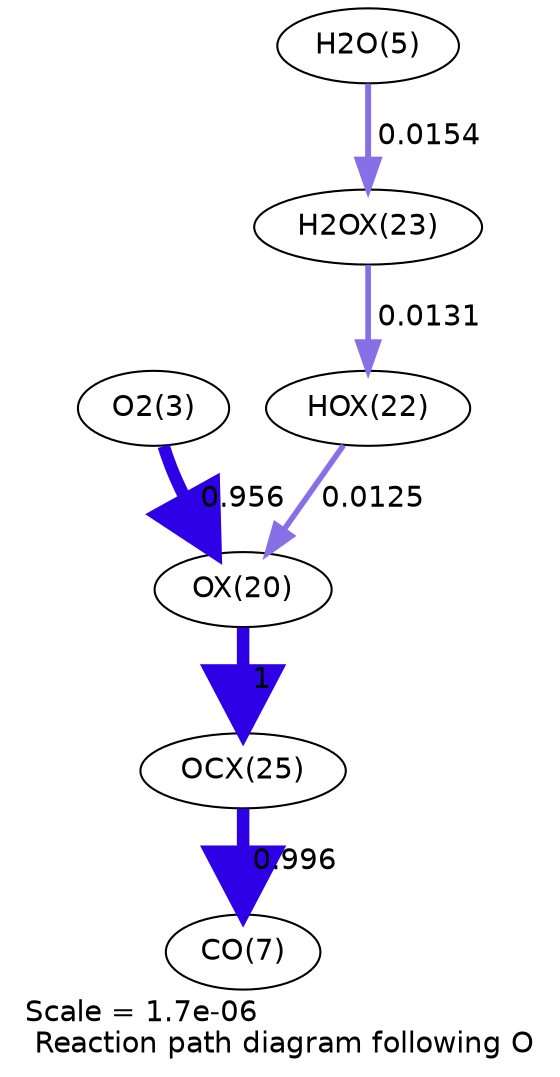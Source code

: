 digraph reaction_paths {
center=1;
s5 -> s25[fontname="Helvetica", penwidth=5.97, arrowsize=2.98, color="0.7, 1.46, 0.9"
, label=" 0.956"];
s27 -> s25[fontname="Helvetica", penwidth=2.69, arrowsize=1.35, color="0.7, 0.513, 0.9"
, label=" 0.0125"];
s25 -> s30[fontname="Helvetica", penwidth=6, arrowsize=3, color="0.7, 1.5, 0.9"
, label=" 1"];
s28 -> s27[fontname="Helvetica", penwidth=2.73, arrowsize=1.36, color="0.7, 0.513, 0.9"
, label=" 0.0131"];
s7 -> s28[fontname="Helvetica", penwidth=2.85, arrowsize=1.42, color="0.7, 0.515, 0.9"
, label=" 0.0154"];
s30 -> s9[fontname="Helvetica", penwidth=6, arrowsize=3, color="0.7, 1.5, 0.9"
, label=" 0.996"];
s5 [ fontname="Helvetica", label="O2(3)"];
s7 [ fontname="Helvetica", label="H2O(5)"];
s9 [ fontname="Helvetica", label="CO(7)"];
s25 [ fontname="Helvetica", label="OX(20)"];
s27 [ fontname="Helvetica", label="HOX(22)"];
s28 [ fontname="Helvetica", label="H2OX(23)"];
s30 [ fontname="Helvetica", label="OCX(25)"];
 label = "Scale = 1.7e-06\l Reaction path diagram following O";
 fontname = "Helvetica";
}
